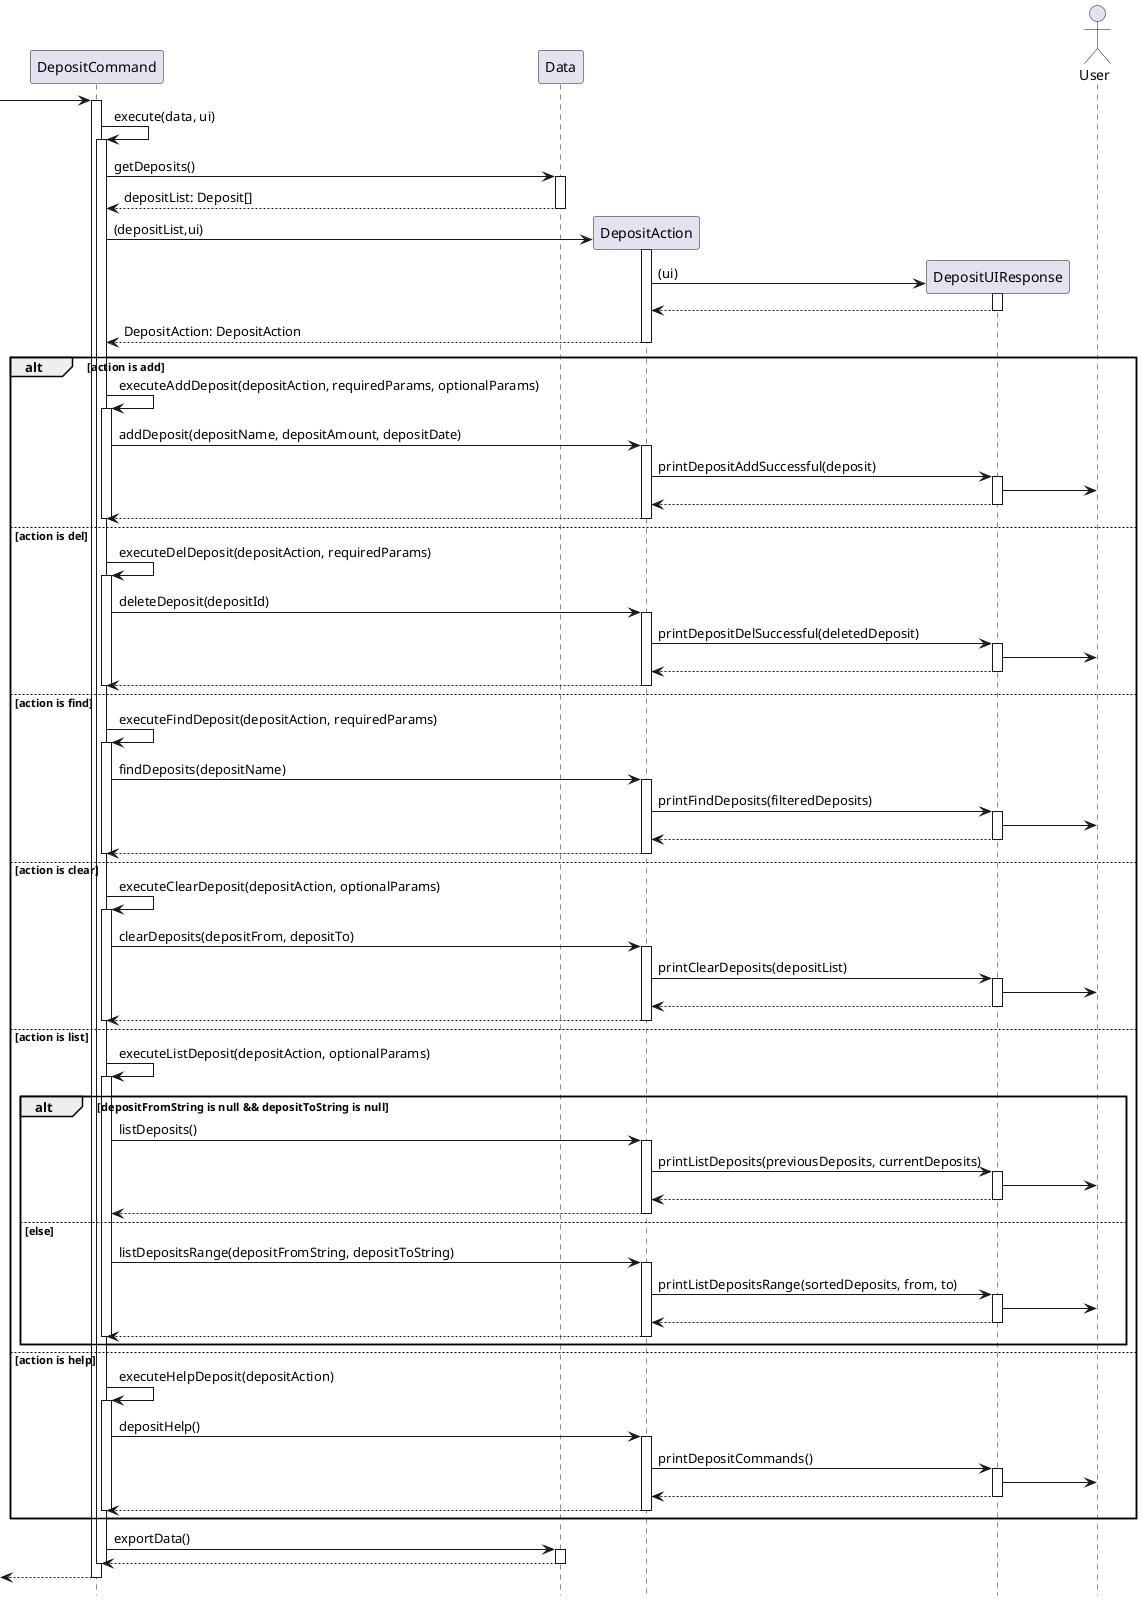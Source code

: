 @startuml

hide footbox

participant DepositCommand
participant Data
participant DepositAction
participant DepositUIResponse
actor User

 -> "DepositCommand":

activate "DepositCommand"
"DepositCommand" -> "DepositCommand": execute(data, ui)
activate  "DepositCommand"
"DepositCommand" -> "Data": getDeposits()
activate "Data"
return depositList: Deposit[]
deactivate "Data"

"DepositCommand" -> "DepositAction" ** : (depositList,ui)
activate "DepositAction"

"DepositAction" -> "DepositUIResponse" ** : (ui)
activate "DepositUIResponse"
"DepositUIResponse" --> "DepositAction"
deactivate "DepositUIResponse"

return DepositAction: DepositAction
deactivate "DepositAction"


alt action is add
"DepositCommand" -> "DepositCommand": executeAddDeposit(depositAction, requiredParams, optionalParams)
activate "DepositCommand"
"DepositCommand" -> "DepositAction" : addDeposit(depositName, depositAmount, depositDate)
activate "DepositAction"
"DepositAction" -> "DepositUIResponse" : printDepositAddSuccessful(deposit)
activate "DepositUIResponse"
"DepositUIResponse" -> User
return
return

deactivate "DepositCommand"

else action is del
"DepositCommand" -> "DepositCommand": executeDelDeposit(depositAction, requiredParams)
activate "DepositCommand"
"DepositCommand" -> "DepositAction" : deleteDeposit(depositId)
activate "DepositAction"
"DepositAction" -> "DepositUIResponse" : printDepositDelSuccessful(deletedDeposit)
activate "DepositUIResponse"
"DepositUIResponse" -> User
return
return

deactivate "DepositCommand"

else action is find
"DepositCommand" -> "DepositCommand": executeFindDeposit(depositAction, requiredParams)
activate "DepositCommand"
"DepositCommand" -> "DepositAction" : findDeposits(depositName)
activate "DepositAction"
"DepositAction" -> "DepositUIResponse" : printFindDeposits(filteredDeposits)
activate "DepositUIResponse"
"DepositUIResponse" -> User
return
return

deactivate "DepositCommand"

else action is clear
"DepositCommand" -> "DepositCommand": executeClearDeposit(depositAction, optionalParams)
activate "DepositCommand"
"DepositCommand" -> "DepositAction" : clearDeposits(depositFrom, depositTo)
activate "DepositAction"
"DepositAction" -> "DepositUIResponse" : printClearDeposits(depositList)
activate "DepositUIResponse"
"DepositUIResponse" -> User
return
return

deactivate "DepositCommand"

else action is list
"DepositCommand" -> "DepositCommand": executeListDeposit(depositAction, optionalParams)
activate "DepositCommand"

alt depositFromString is null && depositToString is null
"DepositCommand" -> "DepositAction" : listDeposits()
activate "DepositAction"
"DepositAction" -> "DepositUIResponse" : printListDeposits(previousDeposits, currentDeposits)
activate "DepositUIResponse"
"DepositUIResponse" -> User
return
return

else else
"DepositCommand" -> "DepositAction" : listDepositsRange(depositFromString, depositToString)
activate "DepositAction"
"DepositAction" -> "DepositUIResponse" : printListDepositsRange(sortedDeposits, from, to)
activate "DepositUIResponse"
"DepositUIResponse" -> User
return
return
deactivate "DepositCommand"
end

else action is help
"DepositCommand" -> "DepositCommand": executeHelpDeposit(depositAction)
activate "DepositCommand"
"DepositCommand" -> "DepositAction" : depositHelp()
activate "DepositAction"
"DepositAction" -> "DepositUIResponse" : printDepositCommands()
activate "DepositUIResponse"
"DepositUIResponse" -> User
return
return

deactivate "DepositCommand"
end

"DepositCommand" -> "Data": exportData()
activate "Data"
return
deactivate "Data"

deactivate "DepositCommand"
 <-- "DepositCommand":
deactivate "DepositCommand"
@enduml